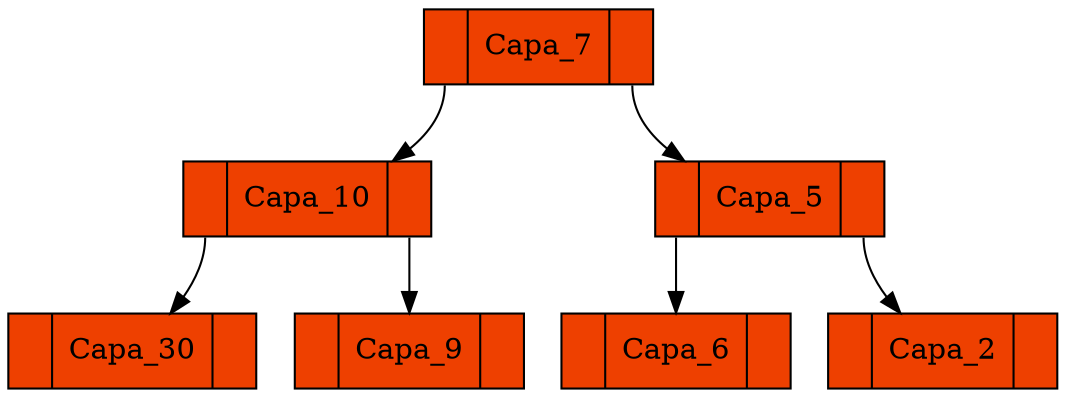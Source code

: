 digraph g{
	node [shape=record,width=.9,height=.5,style=filled,fillcolor=orangered2];
	Node7:C0->Node10; 
	Node7:C1->Node5; 
	Node10:C0->Node30; 
	Node10:C1->Node9; 

 	Node30[label = "<C0>|Capa_30|<C1>"] 

 	Node9[label = "<C0>|Capa_9|<C1>"] 

 	Node10[label = "<C0>|Capa_10|<C1>"] 
	Node5:C0->Node6; 
	Node5:C1->Node2; 

 	Node6[label = "<C0>|Capa_6|<C1>"] 

 	Node2[label = "<C0>|Capa_2|<C1>"] 

 	Node5[label = "<C0>|Capa_5|<C1>"] 

 	Node7[label = "<C0>|Capa_7|<C1>"] 
}
